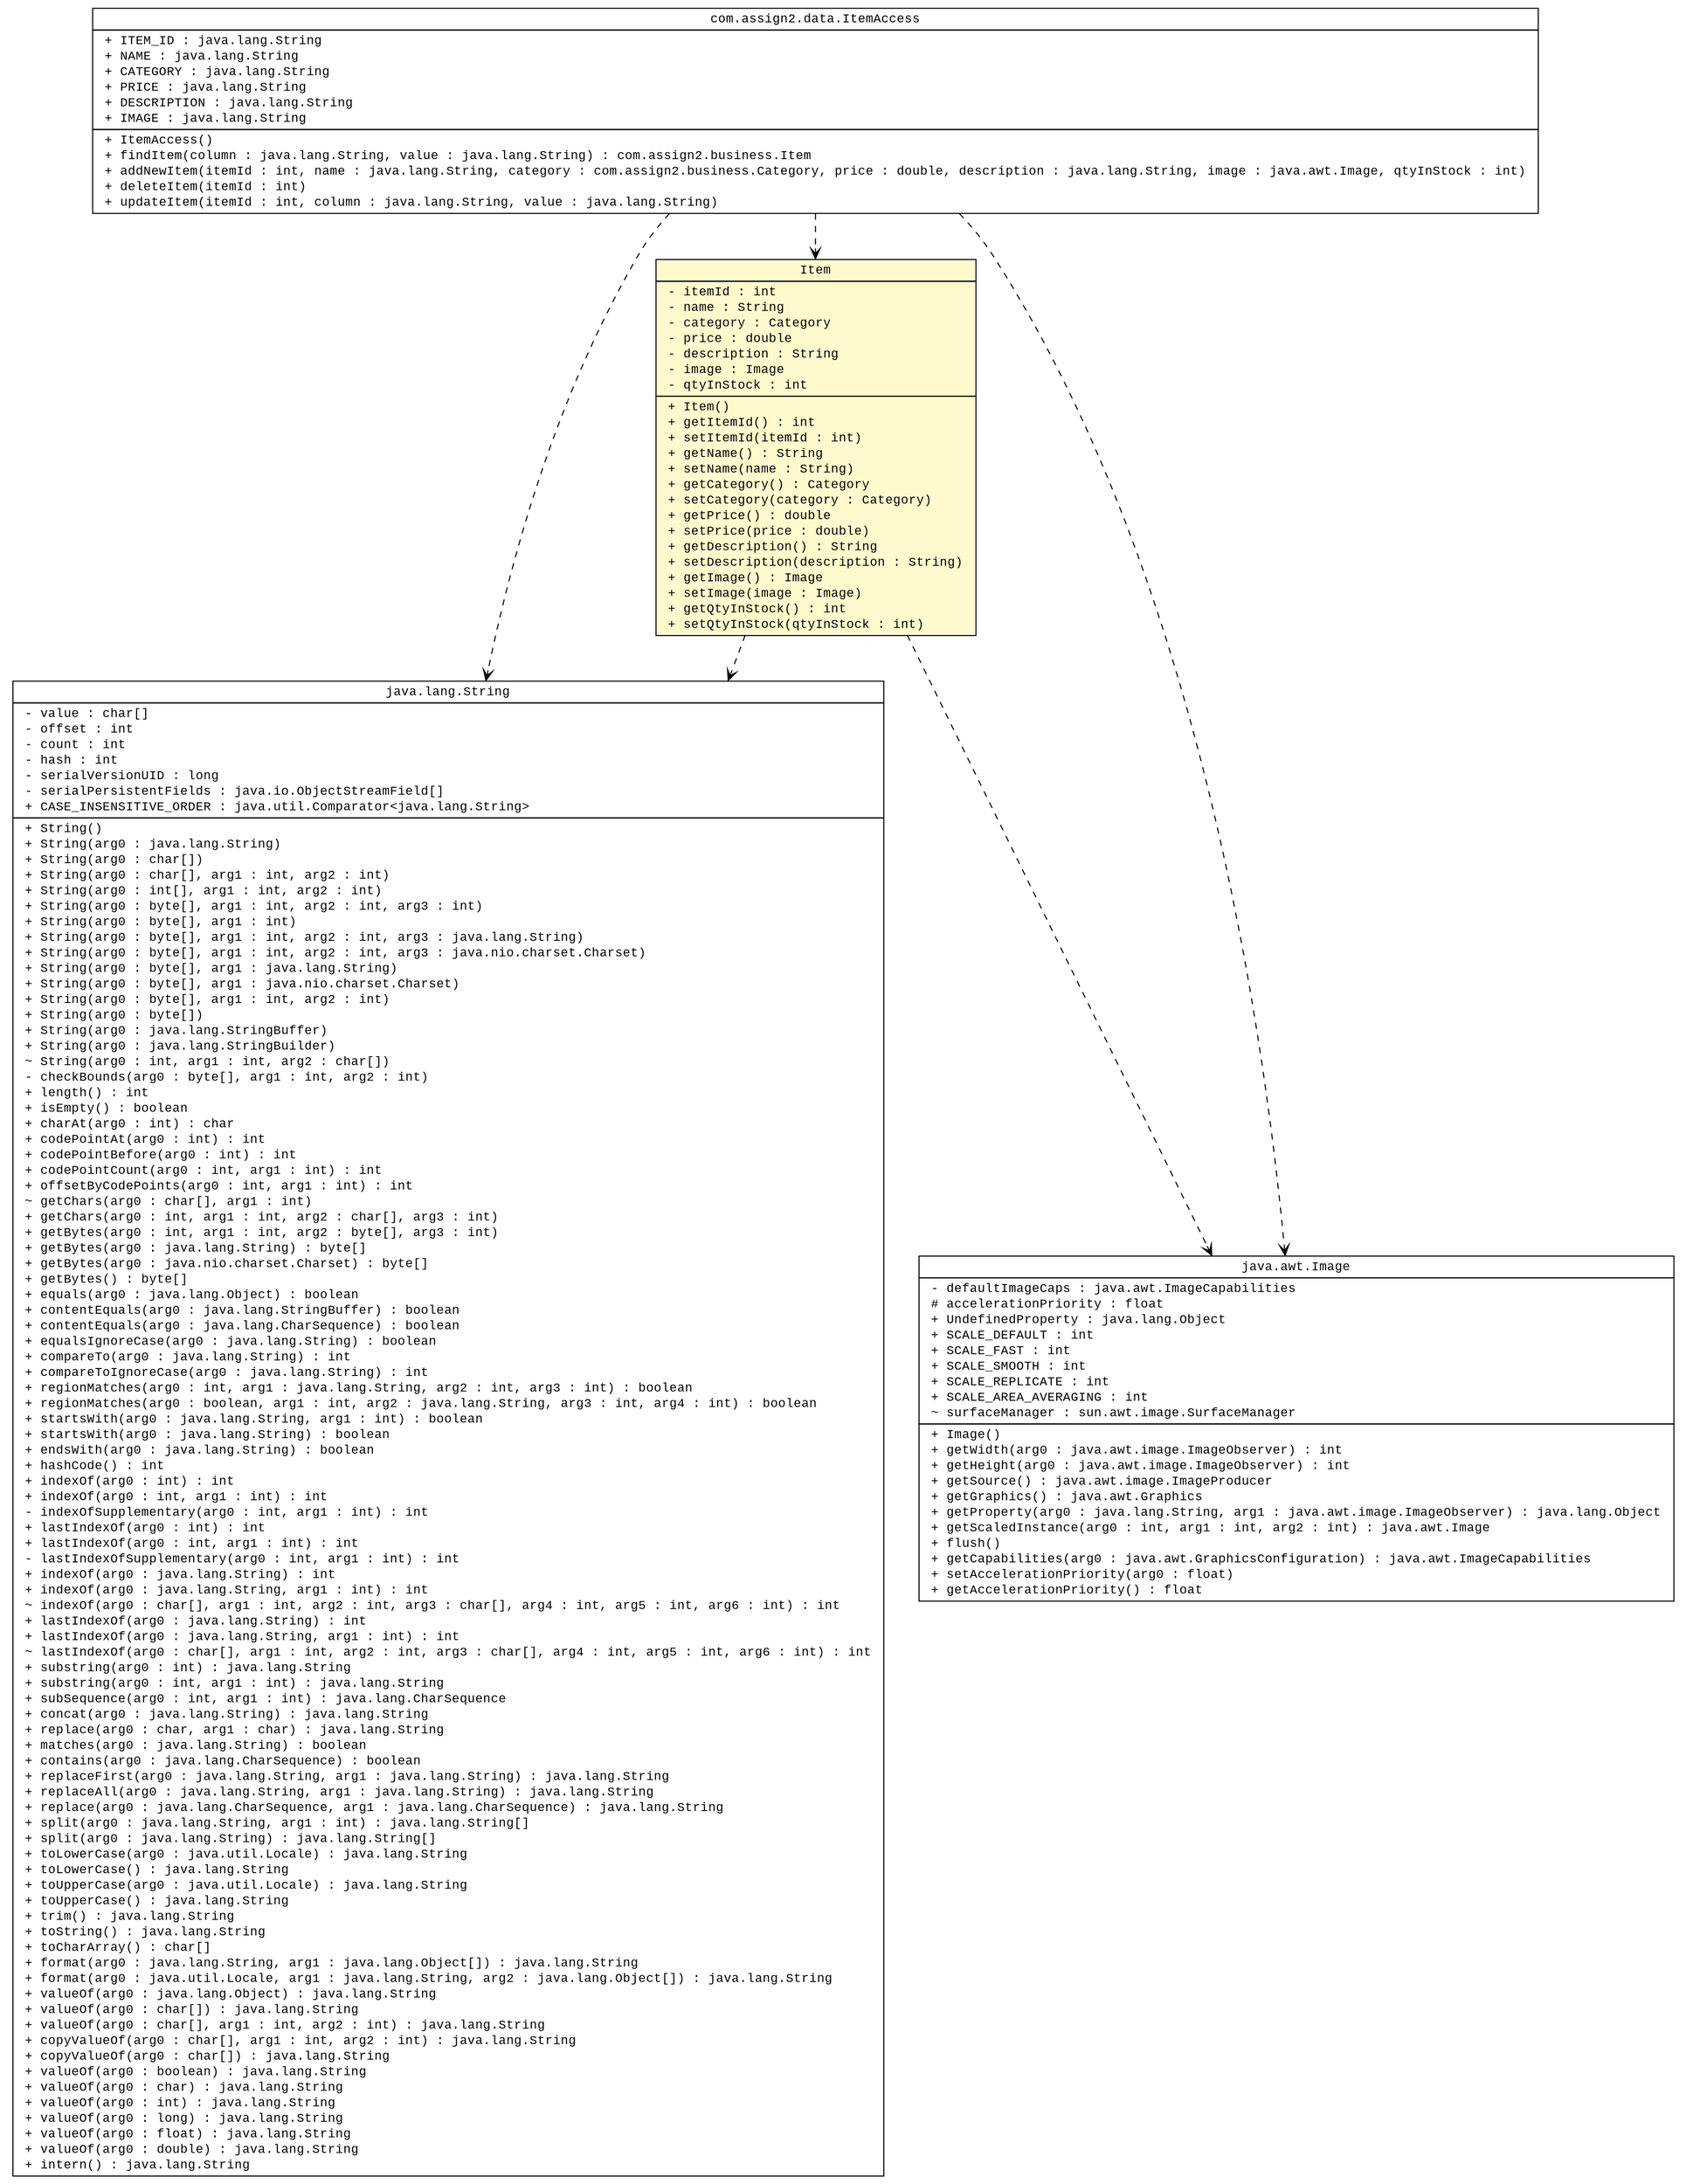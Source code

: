 #!/usr/local/bin/dot
#
# Class diagram 
# Generated by UMLGraph version 5.4 (http://www.umlgraph.org/)
#

digraph G {
	edge [fontname="Courier New",fontsize=10,labelfontname="Courier New",labelfontsize=10];
	node [fontname="Courier New",fontsize=10,shape=plaintext];
	nodesep=0.25;
	ranksep=0.5;
	// com.assign2.business.Item
	c162 [label=<<table title="com.assign2.business.Item" border="0" cellborder="1" cellspacing="0" cellpadding="2" port="p" bgcolor="lemonChiffon" href="./Item.html"><tr><td><table border="0" cellspacing="0" cellpadding="1"><tr><td align="center" balign="center"><font face="Courier New" point-size="12.0"> Item </font></td></tr></table></td></tr><tr><td><table border="0" cellspacing="0" cellpadding="1"><tr><td align="left" balign="left"> - itemId : int </td></tr><tr><td align="left" balign="left"> - name : String </td></tr><tr><td align="left" balign="left"> - category : Category </td></tr><tr><td align="left" balign="left"> - price : double </td></tr><tr><td align="left" balign="left"> - description : String </td></tr><tr><td align="left" balign="left"> - image : Image </td></tr><tr><td align="left" balign="left"> - qtyInStock : int </td></tr></table></td></tr><tr><td><table border="0" cellspacing="0" cellpadding="1"><tr><td align="left" balign="left"> + Item() </td></tr><tr><td align="left" balign="left"> + getItemId() : int </td></tr><tr><td align="left" balign="left"> + setItemId(itemId : int) </td></tr><tr><td align="left" balign="left"> + getName() : String </td></tr><tr><td align="left" balign="left"> + setName(name : String) </td></tr><tr><td align="left" balign="left"> + getCategory() : Category </td></tr><tr><td align="left" balign="left"> + setCategory(category : Category) </td></tr><tr><td align="left" balign="left"> + getPrice() : double </td></tr><tr><td align="left" balign="left"> + setPrice(price : double) </td></tr><tr><td align="left" balign="left"> + getDescription() : String </td></tr><tr><td align="left" balign="left"> + setDescription(description : String) </td></tr><tr><td align="left" balign="left"> + getImage() : Image </td></tr><tr><td align="left" balign="left"> + setImage(image : Image) </td></tr><tr><td align="left" balign="left"> + getQtyInStock() : int </td></tr><tr><td align="left" balign="left"> + setQtyInStock(qtyInStock : int) </td></tr></table></td></tr></table>>, URL="./Item.html", fontname="Courier New", fontcolor="black", fontsize=12.0];
	// com.assign2.data.ItemAccess
	c167 [label=<<table title="com.assign2.data.ItemAccess" border="0" cellborder="1" cellspacing="0" cellpadding="2" port="p" href="../data/ItemAccess.html"><tr><td><table border="0" cellspacing="0" cellpadding="1"><tr><td align="center" balign="center"><font face="Courier New" point-size="12.0"> com.assign2.data.ItemAccess </font></td></tr></table></td></tr><tr><td><table border="0" cellspacing="0" cellpadding="1"><tr><td align="left" balign="left"> + ITEM_ID : java.lang.String </td></tr><tr><td align="left" balign="left"> + NAME : java.lang.String </td></tr><tr><td align="left" balign="left"> + CATEGORY : java.lang.String </td></tr><tr><td align="left" balign="left"> + PRICE : java.lang.String </td></tr><tr><td align="left" balign="left"> + DESCRIPTION : java.lang.String </td></tr><tr><td align="left" balign="left"> + IMAGE : java.lang.String </td></tr></table></td></tr><tr><td><table border="0" cellspacing="0" cellpadding="1"><tr><td align="left" balign="left"> + ItemAccess() </td></tr><tr><td align="left" balign="left"> + findItem(column : java.lang.String, value : java.lang.String) : com.assign2.business.Item </td></tr><tr><td align="left" balign="left"> + addNewItem(itemId : int, name : java.lang.String, category : com.assign2.business.Category, price : double, description : java.lang.String, image : java.awt.Image, qtyInStock : int) </td></tr><tr><td align="left" balign="left"> + deleteItem(itemId : int) </td></tr><tr><td align="left" balign="left"> + updateItem(itemId : int, column : java.lang.String, value : java.lang.String) </td></tr></table></td></tr></table>>, URL="../data/ItemAccess.html", fontname="Courier New", fontcolor="black", fontsize=12.0];
	// com.assign2.business.Item DEPEND java.lang.String
	c162:p -> c171:p [taillabel="", label="", headlabel="", fontname="Courier New", fontcolor="black", fontsize=12.0, color="black", arrowhead=open, style=dashed];
	// com.assign2.business.Item DEPEND java.awt.Image
	c162:p -> c172:p [taillabel="", label="", headlabel="", fontname="Courier New", fontcolor="black", fontsize=12.0, color="black", arrowhead=open, style=dashed];
	// com.assign2.data.ItemAccess DEPEND java.lang.String
	c167:p -> c171:p [taillabel="", label="", headlabel="", fontname="Courier New", fontcolor="black", fontsize=12.0, color="black", arrowhead=open, style=dashed];
	// com.assign2.data.ItemAccess DEPEND com.assign2.business.Item
	c167:p -> c162:p [taillabel="", label="", headlabel="", fontname="Courier New", fontcolor="black", fontsize=12.0, color="black", arrowhead=open, style=dashed];
	// com.assign2.data.ItemAccess DEPEND java.awt.Image
	c167:p -> c172:p [taillabel="", label="", headlabel="", fontname="Courier New", fontcolor="black", fontsize=12.0, color="black", arrowhead=open, style=dashed];
	// java.awt.Image
	c172 [label=<<table title="java.awt.Image" border="0" cellborder="1" cellspacing="0" cellpadding="2" port="p" href="http://java.sun.com/j2se/1.4.2/docs/api/java/awt/Image.html"><tr><td><table border="0" cellspacing="0" cellpadding="1"><tr><td align="center" balign="center"><font face="Courier New" point-size="12.0"> java.awt.Image </font></td></tr></table></td></tr><tr><td><table border="0" cellspacing="0" cellpadding="1"><tr><td align="left" balign="left"> - defaultImageCaps : java.awt.ImageCapabilities </td></tr><tr><td align="left" balign="left"> # accelerationPriority : float </td></tr><tr><td align="left" balign="left"> + UndefinedProperty : java.lang.Object </td></tr><tr><td align="left" balign="left"> + SCALE_DEFAULT : int </td></tr><tr><td align="left" balign="left"> + SCALE_FAST : int </td></tr><tr><td align="left" balign="left"> + SCALE_SMOOTH : int </td></tr><tr><td align="left" balign="left"> + SCALE_REPLICATE : int </td></tr><tr><td align="left" balign="left"> + SCALE_AREA_AVERAGING : int </td></tr><tr><td align="left" balign="left"> ~ surfaceManager : sun.awt.image.SurfaceManager </td></tr></table></td></tr><tr><td><table border="0" cellspacing="0" cellpadding="1"><tr><td align="left" balign="left"> + Image() </td></tr><tr><td align="left" balign="left"><font face="Courier New" point-size="12.0"> + getWidth(arg0 : java.awt.image.ImageObserver) : int </font></td></tr><tr><td align="left" balign="left"><font face="Courier New" point-size="12.0"> + getHeight(arg0 : java.awt.image.ImageObserver) : int </font></td></tr><tr><td align="left" balign="left"><font face="Courier New" point-size="12.0"> + getSource() : java.awt.image.ImageProducer </font></td></tr><tr><td align="left" balign="left"><font face="Courier New" point-size="12.0"> + getGraphics() : java.awt.Graphics </font></td></tr><tr><td align="left" balign="left"><font face="Courier New" point-size="12.0"> + getProperty(arg0 : java.lang.String, arg1 : java.awt.image.ImageObserver) : java.lang.Object </font></td></tr><tr><td align="left" balign="left"> + getScaledInstance(arg0 : int, arg1 : int, arg2 : int) : java.awt.Image </td></tr><tr><td align="left" balign="left"> + flush() </td></tr><tr><td align="left" balign="left"> + getCapabilities(arg0 : java.awt.GraphicsConfiguration) : java.awt.ImageCapabilities </td></tr><tr><td align="left" balign="left"> + setAccelerationPriority(arg0 : float) </td></tr><tr><td align="left" balign="left"> + getAccelerationPriority() : float </td></tr></table></td></tr></table>>, URL="http://java.sun.com/j2se/1.4.2/docs/api/java/awt/Image.html", fontname="Courier New", fontcolor="black", fontsize=12.0];
	// java.lang.String
	c171 [label=<<table title="java.lang.String" border="0" cellborder="1" cellspacing="0" cellpadding="2" port="p" href="http://java.sun.com/j2se/1.4.2/docs/api/java/lang/String.html"><tr><td><table border="0" cellspacing="0" cellpadding="1"><tr><td align="center" balign="center"><font face="Courier New" point-size="12.0"> java.lang.String </font></td></tr></table></td></tr><tr><td><table border="0" cellspacing="0" cellpadding="1"><tr><td align="left" balign="left"> - value : char[] </td></tr><tr><td align="left" balign="left"> - offset : int </td></tr><tr><td align="left" balign="left"> - count : int </td></tr><tr><td align="left" balign="left"> - hash : int </td></tr><tr><td align="left" balign="left"> - serialVersionUID : long </td></tr><tr><td align="left" balign="left"> - serialPersistentFields : java.io.ObjectStreamField[] </td></tr><tr><td align="left" balign="left"> + CASE_INSENSITIVE_ORDER : java.util.Comparator&lt;java.lang.String&gt; </td></tr></table></td></tr><tr><td><table border="0" cellspacing="0" cellpadding="1"><tr><td align="left" balign="left"> + String() </td></tr><tr><td align="left" balign="left"> + String(arg0 : java.lang.String) </td></tr><tr><td align="left" balign="left"> + String(arg0 : char[]) </td></tr><tr><td align="left" balign="left"> + String(arg0 : char[], arg1 : int, arg2 : int) </td></tr><tr><td align="left" balign="left"> + String(arg0 : int[], arg1 : int, arg2 : int) </td></tr><tr><td align="left" balign="left"> + String(arg0 : byte[], arg1 : int, arg2 : int, arg3 : int) </td></tr><tr><td align="left" balign="left"> + String(arg0 : byte[], arg1 : int) </td></tr><tr><td align="left" balign="left"> + String(arg0 : byte[], arg1 : int, arg2 : int, arg3 : java.lang.String) </td></tr><tr><td align="left" balign="left"> + String(arg0 : byte[], arg1 : int, arg2 : int, arg3 : java.nio.charset.Charset) </td></tr><tr><td align="left" balign="left"> + String(arg0 : byte[], arg1 : java.lang.String) </td></tr><tr><td align="left" balign="left"> + String(arg0 : byte[], arg1 : java.nio.charset.Charset) </td></tr><tr><td align="left" balign="left"> + String(arg0 : byte[], arg1 : int, arg2 : int) </td></tr><tr><td align="left" balign="left"> + String(arg0 : byte[]) </td></tr><tr><td align="left" balign="left"> + String(arg0 : java.lang.StringBuffer) </td></tr><tr><td align="left" balign="left"> + String(arg0 : java.lang.StringBuilder) </td></tr><tr><td align="left" balign="left"> ~ String(arg0 : int, arg1 : int, arg2 : char[]) </td></tr><tr><td align="left" balign="left"> - checkBounds(arg0 : byte[], arg1 : int, arg2 : int) </td></tr><tr><td align="left" balign="left"> + length() : int </td></tr><tr><td align="left" balign="left"> + isEmpty() : boolean </td></tr><tr><td align="left" balign="left"> + charAt(arg0 : int) : char </td></tr><tr><td align="left" balign="left"> + codePointAt(arg0 : int) : int </td></tr><tr><td align="left" balign="left"> + codePointBefore(arg0 : int) : int </td></tr><tr><td align="left" balign="left"> + codePointCount(arg0 : int, arg1 : int) : int </td></tr><tr><td align="left" balign="left"> + offsetByCodePoints(arg0 : int, arg1 : int) : int </td></tr><tr><td align="left" balign="left"> ~ getChars(arg0 : char[], arg1 : int) </td></tr><tr><td align="left" balign="left"> + getChars(arg0 : int, arg1 : int, arg2 : char[], arg3 : int) </td></tr><tr><td align="left" balign="left"> + getBytes(arg0 : int, arg1 : int, arg2 : byte[], arg3 : int) </td></tr><tr><td align="left" balign="left"> + getBytes(arg0 : java.lang.String) : byte[] </td></tr><tr><td align="left" balign="left"> + getBytes(arg0 : java.nio.charset.Charset) : byte[] </td></tr><tr><td align="left" balign="left"> + getBytes() : byte[] </td></tr><tr><td align="left" balign="left"> + equals(arg0 : java.lang.Object) : boolean </td></tr><tr><td align="left" balign="left"> + contentEquals(arg0 : java.lang.StringBuffer) : boolean </td></tr><tr><td align="left" balign="left"> + contentEquals(arg0 : java.lang.CharSequence) : boolean </td></tr><tr><td align="left" balign="left"> + equalsIgnoreCase(arg0 : java.lang.String) : boolean </td></tr><tr><td align="left" balign="left"> + compareTo(arg0 : java.lang.String) : int </td></tr><tr><td align="left" balign="left"> + compareToIgnoreCase(arg0 : java.lang.String) : int </td></tr><tr><td align="left" balign="left"> + regionMatches(arg0 : int, arg1 : java.lang.String, arg2 : int, arg3 : int) : boolean </td></tr><tr><td align="left" balign="left"> + regionMatches(arg0 : boolean, arg1 : int, arg2 : java.lang.String, arg3 : int, arg4 : int) : boolean </td></tr><tr><td align="left" balign="left"> + startsWith(arg0 : java.lang.String, arg1 : int) : boolean </td></tr><tr><td align="left" balign="left"> + startsWith(arg0 : java.lang.String) : boolean </td></tr><tr><td align="left" balign="left"> + endsWith(arg0 : java.lang.String) : boolean </td></tr><tr><td align="left" balign="left"> + hashCode() : int </td></tr><tr><td align="left" balign="left"> + indexOf(arg0 : int) : int </td></tr><tr><td align="left" balign="left"> + indexOf(arg0 : int, arg1 : int) : int </td></tr><tr><td align="left" balign="left"> - indexOfSupplementary(arg0 : int, arg1 : int) : int </td></tr><tr><td align="left" balign="left"> + lastIndexOf(arg0 : int) : int </td></tr><tr><td align="left" balign="left"> + lastIndexOf(arg0 : int, arg1 : int) : int </td></tr><tr><td align="left" balign="left"> - lastIndexOfSupplementary(arg0 : int, arg1 : int) : int </td></tr><tr><td align="left" balign="left"> + indexOf(arg0 : java.lang.String) : int </td></tr><tr><td align="left" balign="left"> + indexOf(arg0 : java.lang.String, arg1 : int) : int </td></tr><tr><td align="left" balign="left"> ~ indexOf(arg0 : char[], arg1 : int, arg2 : int, arg3 : char[], arg4 : int, arg5 : int, arg6 : int) : int </td></tr><tr><td align="left" balign="left"> + lastIndexOf(arg0 : java.lang.String) : int </td></tr><tr><td align="left" balign="left"> + lastIndexOf(arg0 : java.lang.String, arg1 : int) : int </td></tr><tr><td align="left" balign="left"> ~ lastIndexOf(arg0 : char[], arg1 : int, arg2 : int, arg3 : char[], arg4 : int, arg5 : int, arg6 : int) : int </td></tr><tr><td align="left" balign="left"> + substring(arg0 : int) : java.lang.String </td></tr><tr><td align="left" balign="left"> + substring(arg0 : int, arg1 : int) : java.lang.String </td></tr><tr><td align="left" balign="left"> + subSequence(arg0 : int, arg1 : int) : java.lang.CharSequence </td></tr><tr><td align="left" balign="left"> + concat(arg0 : java.lang.String) : java.lang.String </td></tr><tr><td align="left" balign="left"> + replace(arg0 : char, arg1 : char) : java.lang.String </td></tr><tr><td align="left" balign="left"> + matches(arg0 : java.lang.String) : boolean </td></tr><tr><td align="left" balign="left"> + contains(arg0 : java.lang.CharSequence) : boolean </td></tr><tr><td align="left" balign="left"> + replaceFirst(arg0 : java.lang.String, arg1 : java.lang.String) : java.lang.String </td></tr><tr><td align="left" balign="left"> + replaceAll(arg0 : java.lang.String, arg1 : java.lang.String) : java.lang.String </td></tr><tr><td align="left" balign="left"> + replace(arg0 : java.lang.CharSequence, arg1 : java.lang.CharSequence) : java.lang.String </td></tr><tr><td align="left" balign="left"> + split(arg0 : java.lang.String, arg1 : int) : java.lang.String[] </td></tr><tr><td align="left" balign="left"> + split(arg0 : java.lang.String) : java.lang.String[] </td></tr><tr><td align="left" balign="left"> + toLowerCase(arg0 : java.util.Locale) : java.lang.String </td></tr><tr><td align="left" balign="left"> + toLowerCase() : java.lang.String </td></tr><tr><td align="left" balign="left"> + toUpperCase(arg0 : java.util.Locale) : java.lang.String </td></tr><tr><td align="left" balign="left"> + toUpperCase() : java.lang.String </td></tr><tr><td align="left" balign="left"> + trim() : java.lang.String </td></tr><tr><td align="left" balign="left"> + toString() : java.lang.String </td></tr><tr><td align="left" balign="left"> + toCharArray() : char[] </td></tr><tr><td align="left" balign="left"> + format(arg0 : java.lang.String, arg1 : java.lang.Object[]) : java.lang.String </td></tr><tr><td align="left" balign="left"> + format(arg0 : java.util.Locale, arg1 : java.lang.String, arg2 : java.lang.Object[]) : java.lang.String </td></tr><tr><td align="left" balign="left"> + valueOf(arg0 : java.lang.Object) : java.lang.String </td></tr><tr><td align="left" balign="left"> + valueOf(arg0 : char[]) : java.lang.String </td></tr><tr><td align="left" balign="left"> + valueOf(arg0 : char[], arg1 : int, arg2 : int) : java.lang.String </td></tr><tr><td align="left" balign="left"> + copyValueOf(arg0 : char[], arg1 : int, arg2 : int) : java.lang.String </td></tr><tr><td align="left" balign="left"> + copyValueOf(arg0 : char[]) : java.lang.String </td></tr><tr><td align="left" balign="left"> + valueOf(arg0 : boolean) : java.lang.String </td></tr><tr><td align="left" balign="left"> + valueOf(arg0 : char) : java.lang.String </td></tr><tr><td align="left" balign="left"> + valueOf(arg0 : int) : java.lang.String </td></tr><tr><td align="left" balign="left"> + valueOf(arg0 : long) : java.lang.String </td></tr><tr><td align="left" balign="left"> + valueOf(arg0 : float) : java.lang.String </td></tr><tr><td align="left" balign="left"> + valueOf(arg0 : double) : java.lang.String </td></tr><tr><td align="left" balign="left"> + intern() : java.lang.String </td></tr></table></td></tr></table>>, URL="http://java.sun.com/j2se/1.4.2/docs/api/java/lang/String.html", fontname="Courier New", fontcolor="black", fontsize=12.0];
}

